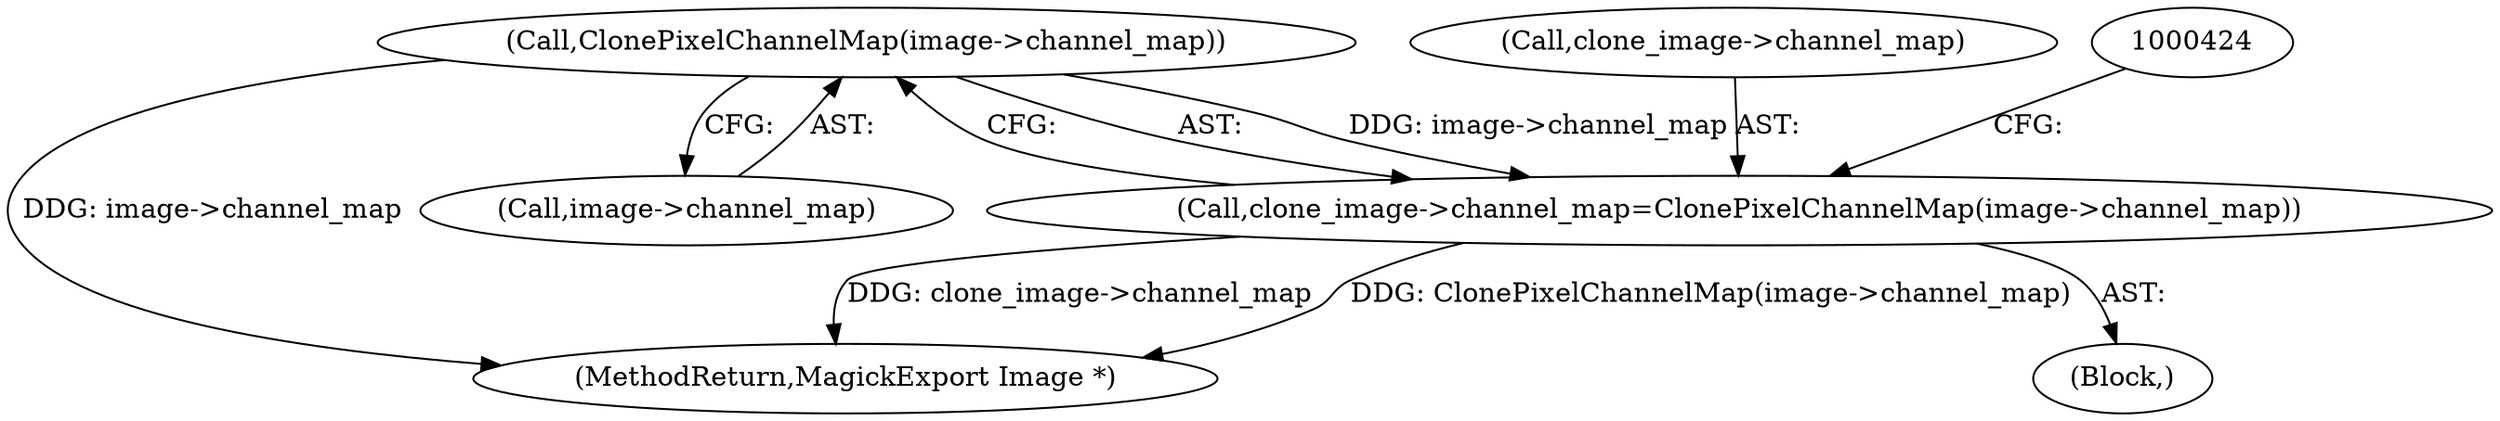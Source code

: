 digraph "0_ImageMagick_aecd0ada163a4d6c769cec178955d5f3e9316f2f_0@pointer" {
"1000419" [label="(Call,ClonePixelChannelMap(image->channel_map))"];
"1000415" [label="(Call,clone_image->channel_map=ClonePixelChannelMap(image->channel_map))"];
"1000108" [label="(Block,)"];
"1000419" [label="(Call,ClonePixelChannelMap(image->channel_map))"];
"1000763" [label="(MethodReturn,MagickExport Image *)"];
"1000420" [label="(Call,image->channel_map)"];
"1000415" [label="(Call,clone_image->channel_map=ClonePixelChannelMap(image->channel_map))"];
"1000416" [label="(Call,clone_image->channel_map)"];
"1000419" -> "1000415"  [label="AST: "];
"1000419" -> "1000420"  [label="CFG: "];
"1000420" -> "1000419"  [label="AST: "];
"1000415" -> "1000419"  [label="CFG: "];
"1000419" -> "1000763"  [label="DDG: image->channel_map"];
"1000419" -> "1000415"  [label="DDG: image->channel_map"];
"1000415" -> "1000108"  [label="AST: "];
"1000416" -> "1000415"  [label="AST: "];
"1000424" -> "1000415"  [label="CFG: "];
"1000415" -> "1000763"  [label="DDG: clone_image->channel_map"];
"1000415" -> "1000763"  [label="DDG: ClonePixelChannelMap(image->channel_map)"];
}
